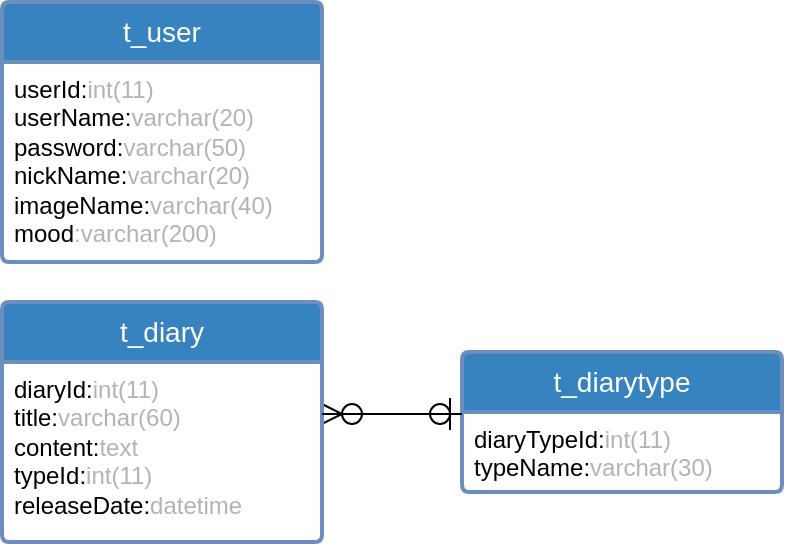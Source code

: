 <mxfile version="22.1.11" type="github">
  <diagram name="第 1 页" id="O1AbwvgKUpIQpAHBwRs8">
    <mxGraphModel dx="669" dy="384" grid="1" gridSize="10" guides="1" tooltips="1" connect="1" arrows="1" fold="1" page="1" pageScale="1" pageWidth="827" pageHeight="1169" math="0" shadow="0">
      <root>
        <mxCell id="0" />
        <mxCell id="1" parent="0" />
        <mxCell id="PhTOWSafhNoqT7gbgXtt-1" value="&lt;font color=&quot;#ffffff&quot;&gt;t_user&lt;/font&gt;" style="swimlane;childLayout=stackLayout;horizontal=1;startSize=30;horizontalStack=0;rounded=1;fontSize=14;fontStyle=0;strokeWidth=2;resizeParent=0;resizeLast=1;shadow=0;dashed=0;align=center;arcSize=4;whiteSpace=wrap;html=1;fillColor=#3783c0;strokeColor=#6c8ebf;gradientColor=none;" vertex="1" parent="1">
          <mxGeometry x="210" y="220" width="160" height="130" as="geometry" />
        </mxCell>
        <mxCell id="PhTOWSafhNoqT7gbgXtt-2" value="userId:&lt;font color=&quot;#b3b3b3&quot;&gt;int(11)&lt;/font&gt;&lt;br&gt;userName:&lt;font color=&quot;#b3b3b3&quot;&gt;varchar(20)&lt;/font&gt;&lt;br&gt;password:&lt;font color=&quot;#b3b3b3&quot;&gt;varchar(50)&lt;/font&gt;&lt;br&gt;nickName:&lt;font color=&quot;#b3b3b3&quot;&gt;varchar(20)&lt;/font&gt;&lt;br&gt;imageName:&lt;font color=&quot;#b3b3b3&quot;&gt;varchar(40)&lt;/font&gt;&lt;br&gt;mood&lt;font color=&quot;#b3b3b3&quot;&gt;:varchar(200)&lt;/font&gt;" style="align=left;strokeColor=none;fillColor=none;spacingLeft=4;fontSize=12;verticalAlign=top;resizable=0;rotatable=0;part=1;html=1;" vertex="1" parent="PhTOWSafhNoqT7gbgXtt-1">
          <mxGeometry y="30" width="160" height="100" as="geometry" />
        </mxCell>
        <mxCell id="PhTOWSafhNoqT7gbgXtt-6" value="&lt;font color=&quot;#ffffff&quot;&gt;t_diarytype&lt;/font&gt;" style="swimlane;childLayout=stackLayout;horizontal=1;startSize=30;horizontalStack=0;rounded=1;fontSize=14;fontStyle=0;strokeWidth=2;resizeParent=0;resizeLast=1;shadow=0;dashed=0;align=center;arcSize=4;whiteSpace=wrap;html=1;fillColor=#3783c0;strokeColor=#6c8ebf;gradientColor=none;" vertex="1" parent="1">
          <mxGeometry x="440" y="395" width="160" height="70" as="geometry" />
        </mxCell>
        <mxCell id="PhTOWSafhNoqT7gbgXtt-7" value="diaryTypeId:&lt;font color=&quot;#b3b3b3&quot;&gt;int(11)&lt;/font&gt;&lt;br&gt;typeName:&lt;font color=&quot;#b3b3b3&quot;&gt;varchar(30)&lt;/font&gt;" style="align=left;strokeColor=none;fillColor=none;spacingLeft=4;fontSize=12;verticalAlign=top;resizable=0;rotatable=0;part=1;html=1;" vertex="1" parent="PhTOWSafhNoqT7gbgXtt-6">
          <mxGeometry y="30" width="160" height="40" as="geometry" />
        </mxCell>
        <mxCell id="PhTOWSafhNoqT7gbgXtt-16" value="" style="ellipse;whiteSpace=wrap;html=1;aspect=fixed;" vertex="1" parent="1">
          <mxGeometry x="380" y="421" width="10" height="10" as="geometry" />
        </mxCell>
        <mxCell id="PhTOWSafhNoqT7gbgXtt-17" value="" style="ellipse;whiteSpace=wrap;html=1;aspect=fixed;" vertex="1" parent="1">
          <mxGeometry x="424" y="421" width="10" height="10" as="geometry" />
        </mxCell>
        <mxCell id="PhTOWSafhNoqT7gbgXtt-21" value="" style="triangle;whiteSpace=wrap;html=1;" vertex="1" parent="1">
          <mxGeometry x="370" y="421" width="10" height="10" as="geometry" />
        </mxCell>
        <mxCell id="PhTOWSafhNoqT7gbgXtt-4" value="&lt;font color=&quot;#ffffff&quot;&gt;t_diary&lt;/font&gt;" style="swimlane;childLayout=stackLayout;horizontal=1;startSize=30;horizontalStack=0;rounded=1;fontSize=14;fontStyle=0;strokeWidth=2;resizeParent=0;resizeLast=1;shadow=0;dashed=0;align=center;arcSize=4;whiteSpace=wrap;html=1;fillColor=#3783c0;strokeColor=#6c8ebf;gradientColor=none;" vertex="1" parent="1">
          <mxGeometry x="210" y="370" width="160" height="120" as="geometry" />
        </mxCell>
        <mxCell id="PhTOWSafhNoqT7gbgXtt-5" value="diaryId:&lt;font color=&quot;#b3b3b3&quot;&gt;int(11)&lt;/font&gt;&lt;br&gt;title:&lt;font color=&quot;#b3b3b3&quot;&gt;varchar(60)&lt;/font&gt;&lt;br&gt;content:&lt;font color=&quot;#b3b3b3&quot;&gt;text&lt;/font&gt;&lt;br&gt;typeId:&lt;font color=&quot;#b3b3b3&quot;&gt;int(11)&lt;/font&gt;&lt;br&gt;releaseDate:&lt;font color=&quot;#b3b3b3&quot;&gt;datetime&lt;/font&gt;" style="align=left;strokeColor=none;fillColor=none;spacingLeft=4;fontSize=12;verticalAlign=top;resizable=0;rotatable=0;part=1;html=1;" vertex="1" parent="PhTOWSafhNoqT7gbgXtt-4">
          <mxGeometry y="30" width="160" height="90" as="geometry" />
        </mxCell>
        <mxCell id="PhTOWSafhNoqT7gbgXtt-10" value="" style="line;strokeWidth=1;fillColor=none;align=left;verticalAlign=middle;spacingTop=-1;spacingLeft=3;spacingRight=3;rotatable=0;labelPosition=right;points=[];portConstraint=eastwest;strokeColor=inherit;" vertex="1" parent="1">
          <mxGeometry x="370" y="422" width="70" height="8" as="geometry" />
        </mxCell>
        <mxCell id="PhTOWSafhNoqT7gbgXtt-19" value="" style="endArrow=none;html=1;rounded=0;" edge="1" parent="1">
          <mxGeometry width="50" height="50" relative="1" as="geometry">
            <mxPoint x="434" y="434" as="sourcePoint" />
            <mxPoint x="434" y="418" as="targetPoint" />
          </mxGeometry>
        </mxCell>
      </root>
    </mxGraphModel>
  </diagram>
</mxfile>
